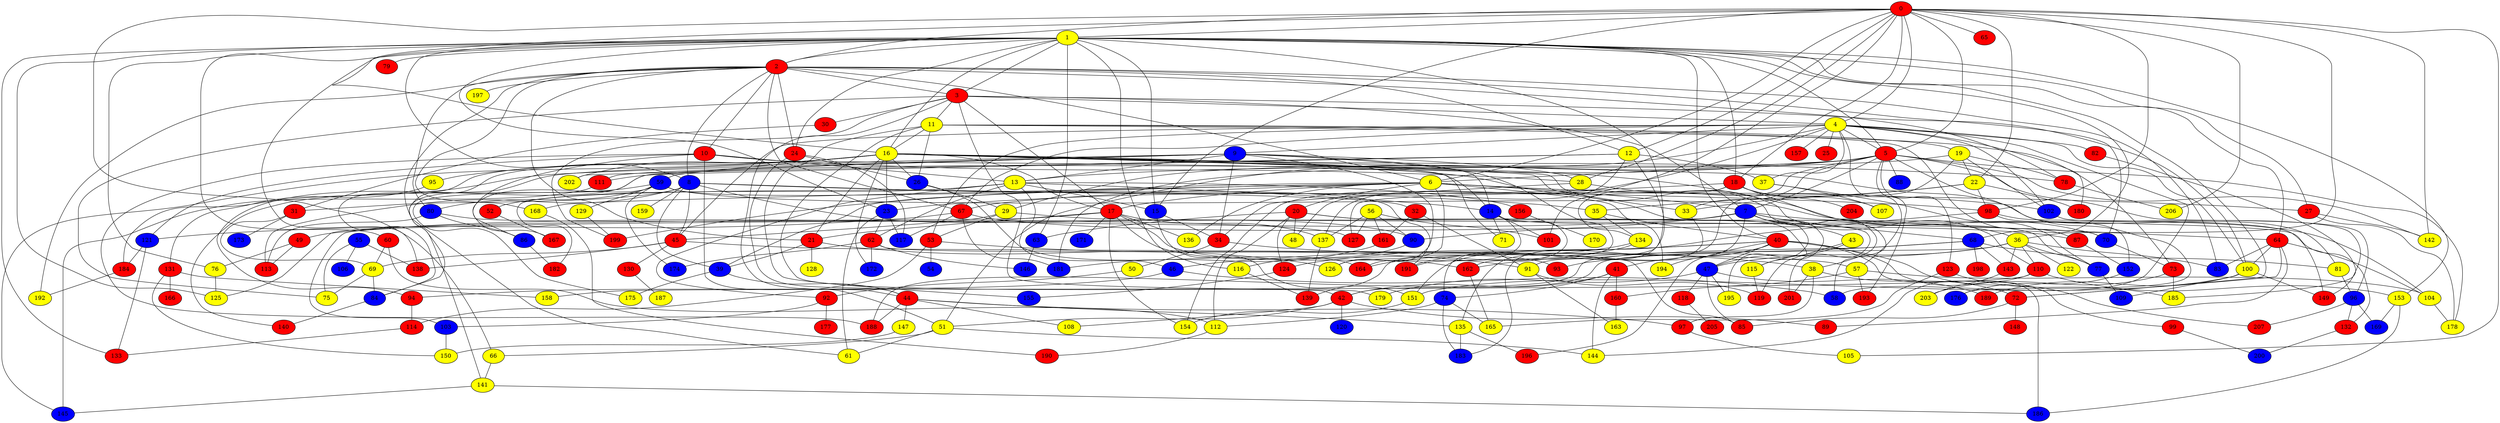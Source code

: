 graph {
0 [style = filled fillcolor = red];
1 [style = filled fillcolor = yellow];
2 [style = filled fillcolor = red];
3 [style = filled fillcolor = red];
4 [style = filled fillcolor = yellow];
5 [style = filled fillcolor = red];
6 [style = filled fillcolor = yellow];
7 [style = filled fillcolor = blue];
8 [style = filled fillcolor = blue];
9 [style = filled fillcolor = blue];
10 [style = filled fillcolor = red];
11 [style = filled fillcolor = yellow];
12 [style = filled fillcolor = yellow];
13 [style = filled fillcolor = yellow];
14 [style = filled fillcolor = blue];
15 [style = filled fillcolor = blue];
16 [style = filled fillcolor = yellow];
17 [style = filled fillcolor = red];
18 [style = filled fillcolor = red];
19 [style = filled fillcolor = yellow];
20 [style = filled fillcolor = red];
21 [style = filled fillcolor = red];
22 [style = filled fillcolor = yellow];
23 [style = filled fillcolor = blue];
24 [style = filled fillcolor = red];
25 [style = filled fillcolor = red];
26 [style = filled fillcolor = blue];
27 [style = filled fillcolor = red];
28 [style = filled fillcolor = yellow];
29 [style = filled fillcolor = yellow];
30 [style = filled fillcolor = red];
31 [style = filled fillcolor = red];
32 [style = filled fillcolor = red];
33 [style = filled fillcolor = yellow];
34 [style = filled fillcolor = red];
35 [style = filled fillcolor = yellow];
36 [style = filled fillcolor = yellow];
37 [style = filled fillcolor = yellow];
38 [style = filled fillcolor = yellow];
39 [style = filled fillcolor = blue];
40 [style = filled fillcolor = red];
41 [style = filled fillcolor = red];
42 [style = filled fillcolor = red];
43 [style = filled fillcolor = yellow];
44 [style = filled fillcolor = red];
45 [style = filled fillcolor = red];
46 [style = filled fillcolor = blue];
47 [style = filled fillcolor = blue];
48 [style = filled fillcolor = yellow];
49 [style = filled fillcolor = red];
50 [style = filled fillcolor = yellow];
51 [style = filled fillcolor = yellow];
52 [style = filled fillcolor = red];
53 [style = filled fillcolor = red];
54 [style = filled fillcolor = blue];
55 [style = filled fillcolor = blue];
56 [style = filled fillcolor = yellow];
57 [style = filled fillcolor = yellow];
58 [style = filled fillcolor = blue];
59 [style = filled fillcolor = blue];
60 [style = filled fillcolor = red];
61 [style = filled fillcolor = yellow];
62 [style = filled fillcolor = red];
63 [style = filled fillcolor = blue];
64 [style = filled fillcolor = red];
65 [style = filled fillcolor = red];
66 [style = filled fillcolor = yellow];
67 [style = filled fillcolor = red];
68 [style = filled fillcolor = blue];
69 [style = filled fillcolor = yellow];
70 [style = filled fillcolor = blue];
71 [style = filled fillcolor = yellow];
72 [style = filled fillcolor = red];
73 [style = filled fillcolor = red];
74 [style = filled fillcolor = blue];
75 [style = filled fillcolor = yellow];
76 [style = filled fillcolor = yellow];
77 [style = filled fillcolor = blue];
78 [style = filled fillcolor = red];
79 [style = filled fillcolor = red];
80 [style = filled fillcolor = blue];
81 [style = filled fillcolor = yellow];
82 [style = filled fillcolor = red];
83 [style = filled fillcolor = blue];
84 [style = filled fillcolor = blue];
85 [style = filled fillcolor = red];
86 [style = filled fillcolor = blue];
87 [style = filled fillcolor = red];
88 [style = filled fillcolor = blue];
89 [style = filled fillcolor = red];
90 [style = filled fillcolor = blue];
91 [style = filled fillcolor = yellow];
92 [style = filled fillcolor = red];
93 [style = filled fillcolor = red];
94 [style = filled fillcolor = red];
95 [style = filled fillcolor = yellow];
96 [style = filled fillcolor = blue];
97 [style = filled fillcolor = red];
98 [style = filled fillcolor = red];
99 [style = filled fillcolor = red];
100 [style = filled fillcolor = yellow];
101 [style = filled fillcolor = red];
102 [style = filled fillcolor = blue];
103 [style = filled fillcolor = blue];
104 [style = filled fillcolor = yellow];
105 [style = filled fillcolor = yellow];
106 [style = filled fillcolor = blue];
107 [style = filled fillcolor = yellow];
108 [style = filled fillcolor = yellow];
109 [style = filled fillcolor = blue];
110 [style = filled fillcolor = red];
111 [style = filled fillcolor = red];
112 [style = filled fillcolor = yellow];
113 [style = filled fillcolor = red];
114 [style = filled fillcolor = red];
115 [style = filled fillcolor = yellow];
116 [style = filled fillcolor = yellow];
117 [style = filled fillcolor = blue];
118 [style = filled fillcolor = red];
119 [style = filled fillcolor = red];
120 [style = filled fillcolor = blue];
121 [style = filled fillcolor = blue];
122 [style = filled fillcolor = yellow];
123 [style = filled fillcolor = red];
124 [style = filled fillcolor = red];
125 [style = filled fillcolor = yellow];
126 [style = filled fillcolor = yellow];
127 [style = filled fillcolor = red];
128 [style = filled fillcolor = yellow];
129 [style = filled fillcolor = yellow];
130 [style = filled fillcolor = red];
131 [style = filled fillcolor = red];
132 [style = filled fillcolor = red];
133 [style = filled fillcolor = red];
134 [style = filled fillcolor = yellow];
135 [style = filled fillcolor = yellow];
136 [style = filled fillcolor = yellow];
137 [style = filled fillcolor = yellow];
138 [style = filled fillcolor = red];
139 [style = filled fillcolor = red];
140 [style = filled fillcolor = red];
141 [style = filled fillcolor = yellow];
142 [style = filled fillcolor = yellow];
143 [style = filled fillcolor = red];
144 [style = filled fillcolor = yellow];
145 [style = filled fillcolor = blue];
146 [style = filled fillcolor = blue];
147 [style = filled fillcolor = yellow];
148 [style = filled fillcolor = red];
149 [style = filled fillcolor = red];
150 [style = filled fillcolor = yellow];
151 [style = filled fillcolor = yellow];
152 [style = filled fillcolor = blue];
153 [style = filled fillcolor = yellow];
154 [style = filled fillcolor = yellow];
155 [style = filled fillcolor = blue];
156 [style = filled fillcolor = red];
157 [style = filled fillcolor = red];
158 [style = filled fillcolor = yellow];
159 [style = filled fillcolor = yellow];
160 [style = filled fillcolor = red];
161 [style = filled fillcolor = red];
162 [style = filled fillcolor = red];
163 [style = filled fillcolor = yellow];
164 [style = filled fillcolor = red];
165 [style = filled fillcolor = yellow];
166 [style = filled fillcolor = red];
167 [style = filled fillcolor = red];
168 [style = filled fillcolor = yellow];
169 [style = filled fillcolor = blue];
170 [style = filled fillcolor = yellow];
171 [style = filled fillcolor = blue];
172 [style = filled fillcolor = blue];
173 [style = filled fillcolor = blue];
174 [style = filled fillcolor = blue];
175 [style = filled fillcolor = yellow];
176 [style = filled fillcolor = blue];
177 [style = filled fillcolor = red];
178 [style = filled fillcolor = yellow];
179 [style = filled fillcolor = yellow];
180 [style = filled fillcolor = red];
181 [style = filled fillcolor = blue];
182 [style = filled fillcolor = red];
183 [style = filled fillcolor = blue];
184 [style = filled fillcolor = red];
185 [style = filled fillcolor = yellow];
186 [style = filled fillcolor = blue];
187 [style = filled fillcolor = yellow];
188 [style = filled fillcolor = red];
189 [style = filled fillcolor = red];
190 [style = filled fillcolor = red];
191 [style = filled fillcolor = red];
192 [style = filled fillcolor = yellow];
193 [style = filled fillcolor = red];
194 [style = filled fillcolor = yellow];
195 [style = filled fillcolor = yellow];
196 [style = filled fillcolor = red];
197 [style = filled fillcolor = yellow];
198 [style = filled fillcolor = red];
199 [style = filled fillcolor = red];
200 [style = filled fillcolor = blue];
201 [style = filled fillcolor = red];
202 [style = filled fillcolor = yellow];
203 [style = filled fillcolor = yellow];
204 [style = filled fillcolor = red];
205 [style = filled fillcolor = red];
206 [style = filled fillcolor = yellow];
207 [style = filled fillcolor = red];
0 -- 5;
0 -- 4;
0 -- 2;
0 -- 1;
0 -- 6;
0 -- 12;
0 -- 15;
0 -- 16;
0 -- 18;
0 -- 22;
0 -- 28;
0 -- 36;
0 -- 65;
0 -- 66;
0 -- 98;
0 -- 105;
0 -- 137;
0 -- 142;
0 -- 206;
1 -- 2;
1 -- 3;
1 -- 5;
1 -- 8;
1 -- 15;
1 -- 16;
1 -- 18;
1 -- 23;
1 -- 24;
1 -- 27;
1 -- 40;
1 -- 60;
1 -- 63;
1 -- 64;
1 -- 68;
1 -- 72;
1 -- 74;
1 -- 76;
1 -- 79;
1 -- 116;
1 -- 125;
1 -- 133;
1 -- 138;
1 -- 153;
2 -- 3;
2 -- 6;
2 -- 8;
2 -- 10;
2 -- 12;
2 -- 21;
2 -- 24;
2 -- 61;
2 -- 67;
2 -- 70;
2 -- 78;
2 -- 80;
2 -- 83;
2 -- 168;
2 -- 192;
2 -- 197;
3 -- 4;
3 -- 7;
3 -- 11;
3 -- 17;
3 -- 30;
3 -- 44;
3 -- 75;
3 -- 100;
3 -- 179;
3 -- 199;
4 -- 5;
4 -- 9;
4 -- 25;
4 -- 37;
4 -- 45;
4 -- 53;
4 -- 57;
4 -- 58;
4 -- 67;
4 -- 82;
4 -- 100;
4 -- 102;
4 -- 154;
4 -- 157;
4 -- 180;
4 -- 181;
5 -- 6;
5 -- 7;
5 -- 13;
5 -- 29;
5 -- 33;
5 -- 51;
5 -- 88;
5 -- 96;
5 -- 123;
5 -- 134;
5 -- 142;
5 -- 176;
5 -- 178;
5 -- 193;
6 -- 7;
6 -- 17;
6 -- 20;
6 -- 27;
6 -- 39;
6 -- 67;
6 -- 102;
6 -- 126;
6 -- 136;
6 -- 168;
6 -- 194;
6 -- 199;
7 -- 43;
7 -- 49;
7 -- 58;
7 -- 64;
7 -- 68;
7 -- 90;
7 -- 91;
7 -- 103;
7 -- 115;
7 -- 195;
8 -- 31;
8 -- 32;
8 -- 35;
8 -- 39;
8 -- 45;
8 -- 90;
8 -- 98;
8 -- 113;
8 -- 159;
9 -- 13;
9 -- 14;
9 -- 28;
9 -- 34;
9 -- 84;
9 -- 111;
9 -- 126;
9 -- 175;
9 -- 184;
9 -- 191;
10 -- 13;
10 -- 14;
10 -- 28;
10 -- 51;
10 -- 121;
10 -- 167;
10 -- 188;
11 -- 16;
11 -- 19;
11 -- 26;
11 -- 42;
11 -- 73;
11 -- 87;
11 -- 155;
12 -- 37;
12 -- 48;
12 -- 94;
12 -- 162;
12 -- 202;
13 -- 14;
13 -- 15;
13 -- 46;
13 -- 52;
13 -- 62;
13 -- 92;
13 -- 156;
13 -- 182;
14 -- 71;
14 -- 77;
14 -- 101;
14 -- 139;
14 -- 164;
15 -- 34;
15 -- 151;
16 -- 17;
16 -- 21;
16 -- 23;
16 -- 26;
16 -- 33;
16 -- 38;
16 -- 47;
16 -- 59;
16 -- 70;
16 -- 71;
16 -- 78;
16 -- 81;
16 -- 84;
16 -- 95;
16 -- 141;
16 -- 145;
16 -- 172;
16 -- 202;
17 -- 21;
17 -- 93;
17 -- 125;
17 -- 136;
17 -- 137;
17 -- 154;
17 -- 162;
17 -- 171;
18 -- 23;
18 -- 36;
18 -- 101;
18 -- 107;
18 -- 127;
18 -- 204;
19 -- 22;
19 -- 78;
19 -- 102;
19 -- 111;
19 -- 183;
20 -- 48;
20 -- 63;
20 -- 112;
20 -- 124;
20 -- 132;
20 -- 201;
21 -- 39;
21 -- 126;
21 -- 128;
22 -- 33;
22 -- 35;
22 -- 98;
22 -- 180;
23 -- 61;
23 -- 62;
23 -- 117;
24 -- 26;
24 -- 44;
24 -- 117;
26 -- 29;
26 -- 164;
27 -- 142;
27 -- 178;
28 -- 34;
28 -- 110;
29 -- 45;
29 -- 53;
29 -- 70;
30 -- 31;
31 -- 69;
31 -- 173;
32 -- 91;
32 -- 161;
33 -- 135;
34 -- 38;
34 -- 50;
35 -- 40;
35 -- 134;
36 -- 42;
36 -- 47;
36 -- 77;
36 -- 83;
36 -- 93;
36 -- 110;
36 -- 122;
36 -- 143;
37 -- 77;
37 -- 107;
38 -- 72;
38 -- 97;
38 -- 201;
39 -- 44;
39 -- 175;
40 -- 41;
40 -- 46;
40 -- 47;
40 -- 99;
40 -- 124;
40 -- 186;
40 -- 194;
40 -- 196;
40 -- 207;
41 -- 42;
41 -- 74;
41 -- 144;
41 -- 160;
42 -- 51;
42 -- 89;
42 -- 108;
42 -- 120;
43 -- 115;
43 -- 119;
44 -- 97;
44 -- 108;
44 -- 135;
44 -- 147;
44 -- 188;
45 -- 57;
45 -- 69;
45 -- 130;
45 -- 138;
46 -- 58;
46 -- 94;
47 -- 85;
47 -- 118;
47 -- 179;
47 -- 189;
47 -- 195;
49 -- 76;
49 -- 113;
50 -- 92;
51 -- 61;
51 -- 66;
51 -- 144;
52 -- 167;
53 -- 54;
53 -- 91;
53 -- 114;
55 -- 75;
55 -- 106;
55 -- 138;
56 -- 90;
56 -- 101;
56 -- 127;
56 -- 137;
56 -- 161;
57 -- 104;
57 -- 160;
57 -- 193;
59 -- 80;
59 -- 86;
59 -- 104;
59 -- 129;
59 -- 140;
59 -- 174;
59 -- 191;
60 -- 69;
60 -- 112;
62 -- 85;
62 -- 146;
62 -- 172;
62 -- 174;
63 -- 146;
64 -- 72;
64 -- 83;
64 -- 89;
64 -- 100;
64 -- 104;
66 -- 141;
67 -- 87;
67 -- 117;
67 -- 121;
67 -- 181;
68 -- 81;
68 -- 143;
68 -- 162;
68 -- 188;
68 -- 198;
69 -- 75;
69 -- 84;
70 -- 73;
72 -- 85;
72 -- 148;
73 -- 185;
73 -- 203;
74 -- 112;
74 -- 165;
74 -- 183;
76 -- 125;
77 -- 109;
78 -- 206;
80 -- 86;
80 -- 113;
80 -- 127;
81 -- 96;
82 -- 185;
84 -- 140;
86 -- 182;
87 -- 152;
90 -- 116;
91 -- 119;
91 -- 163;
92 -- 103;
92 -- 177;
94 -- 114;
95 -- 131;
96 -- 132;
96 -- 169;
96 -- 207;
97 -- 105;
98 -- 149;
98 -- 151;
98 -- 152;
99 -- 200;
100 -- 109;
100 -- 149;
100 -- 151;
100 -- 189;
102 -- 149;
103 -- 150;
104 -- 178;
110 -- 144;
110 -- 153;
110 -- 158;
111 -- 145;
112 -- 190;
114 -- 133;
115 -- 119;
116 -- 139;
118 -- 205;
121 -- 133;
121 -- 184;
123 -- 165;
123 -- 185;
124 -- 155;
129 -- 199;
130 -- 187;
131 -- 150;
131 -- 158;
131 -- 166;
132 -- 200;
134 -- 164;
134 -- 191;
135 -- 183;
135 -- 196;
137 -- 139;
141 -- 145;
141 -- 186;
143 -- 203;
147 -- 150;
151 -- 154;
152 -- 176;
153 -- 169;
153 -- 186;
156 -- 170;
160 -- 163;
161 -- 181;
162 -- 165;
168 -- 190;
184 -- 192;
}
